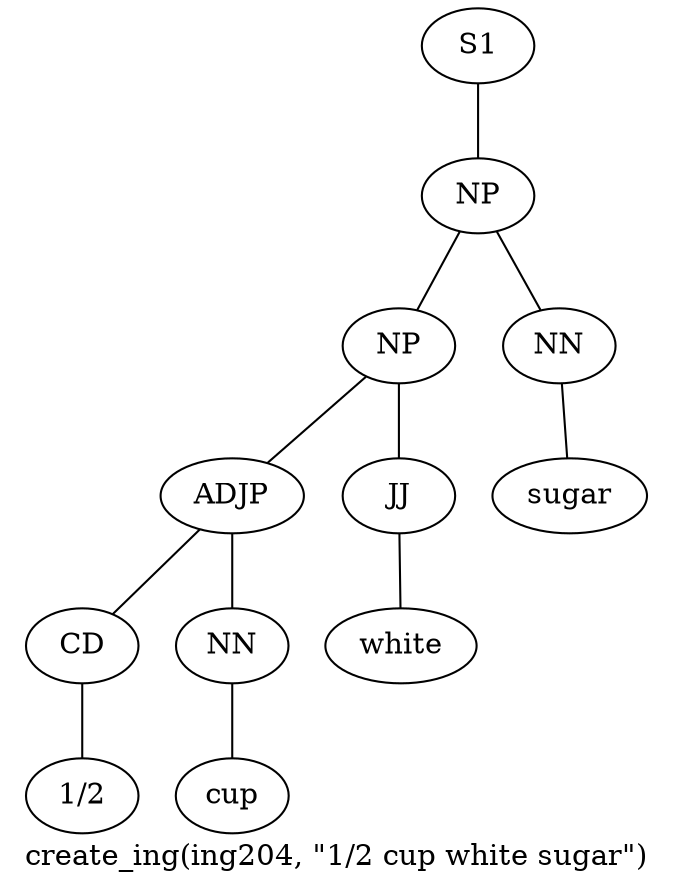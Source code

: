 graph SyntaxGraph {
	label = "create_ing(ing204, \"1/2 cup white sugar\")";
	Node0 [label="S1"];
	Node1 [label="NP"];
	Node2 [label="NP"];
	Node3 [label="ADJP"];
	Node4 [label="CD"];
	Node5 [label="1/2"];
	Node6 [label="NN"];
	Node7 [label="cup"];
	Node8 [label="JJ"];
	Node9 [label="white"];
	Node10 [label="NN"];
	Node11 [label="sugar"];

	Node0 -- Node1;
	Node1 -- Node2;
	Node1 -- Node10;
	Node2 -- Node3;
	Node2 -- Node8;
	Node3 -- Node4;
	Node3 -- Node6;
	Node4 -- Node5;
	Node6 -- Node7;
	Node8 -- Node9;
	Node10 -- Node11;
}